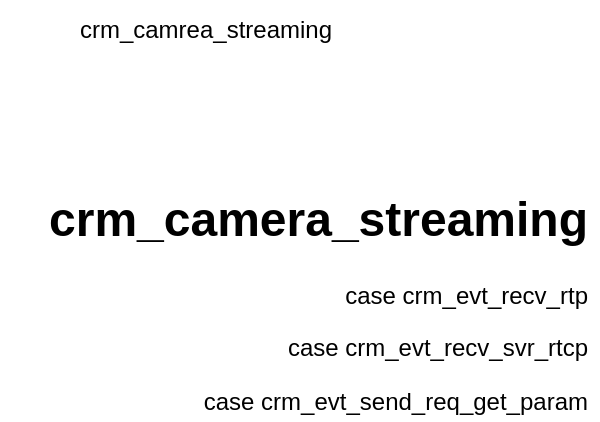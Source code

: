 <mxfile version="21.6.5" type="github">
  <diagram name="페이지-1" id="Zve-fHR-Un429lLLsyZV">
    <mxGraphModel dx="875" dy="508" grid="0" gridSize="10" guides="1" tooltips="1" connect="1" arrows="1" fold="1" page="0" pageScale="1" pageWidth="827" pageHeight="1169" math="0" shadow="0">
      <root>
        <mxCell id="0" />
        <mxCell id="1" parent="0" />
        <mxCell id="9Oerc0TwXwgJ3sRY2UXw-3" value="crm_camrea_streaming" style="text;html=1;strokeColor=none;fillColor=none;align=center;verticalAlign=middle;whiteSpace=wrap;rounded=0;" vertex="1" parent="1">
          <mxGeometry x="54" y="134" width="158" height="30" as="geometry" />
        </mxCell>
        <mxCell id="9Oerc0TwXwgJ3sRY2UXw-4" value="&lt;h1&gt;crm_camera_streaming&lt;/h1&gt;&lt;p&gt;case crm_evt_recv_rtp&lt;/p&gt;&lt;p&gt;case crm_evt_recv_svr_rtcp&lt;/p&gt;&lt;p&gt;case crm_evt_send_req_get_param&lt;/p&gt;" style="text;html=1;strokeColor=none;fillColor=none;spacing=5;spacingTop=-20;whiteSpace=wrap;overflow=hidden;rounded=0;align=right;" vertex="1" parent="1">
          <mxGeometry x="30" y="224" width="299" height="120" as="geometry" />
        </mxCell>
      </root>
    </mxGraphModel>
  </diagram>
</mxfile>
